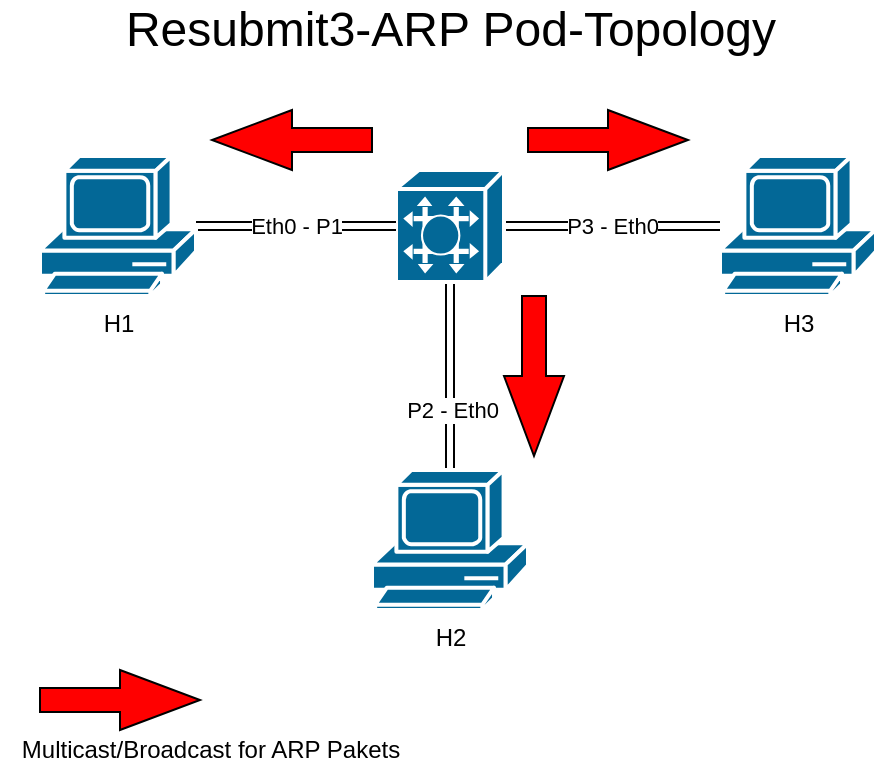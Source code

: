 <mxfile version="18.0.3" type="device"><diagram id="rnybURmsR6k8rIbQReOa" name="Page-1"><mxGraphModel dx="1185" dy="659" grid="1" gridSize="10" guides="1" tooltips="1" connect="1" arrows="1" fold="1" page="1" pageScale="1" pageWidth="850" pageHeight="1100" math="0" shadow="0"><root><mxCell id="0"/><mxCell id="1" parent="0"/><mxCell id="x8hDFJ3DgTK03ecUGShV-11" value="P3 - Eth0" style="edgeStyle=orthogonalEdgeStyle;shape=link;rounded=0;orthogonalLoop=1;jettySize=auto;html=1;" parent="1" source="x8hDFJ3DgTK03ecUGShV-1" target="x8hDFJ3DgTK03ecUGShV-5" edge="1"><mxGeometry relative="1" as="geometry"/></mxCell><mxCell id="uZ5dHO0gaQ70ygzbD10L-5" value="" style="rounded=0;orthogonalLoop=1;jettySize=auto;html=1;shape=link;" edge="1" parent="1" source="x8hDFJ3DgTK03ecUGShV-1" target="uZ5dHO0gaQ70ygzbD10L-1"><mxGeometry relative="1" as="geometry"/></mxCell><mxCell id="uZ5dHO0gaQ70ygzbD10L-8" value="P2 - Eth0" style="edgeLabel;html=1;align=center;verticalAlign=middle;resizable=0;points=[];" vertex="1" connectable="0" parent="uZ5dHO0gaQ70ygzbD10L-5"><mxGeometry x="0.366" y="1" relative="1" as="geometry"><mxPoint as="offset"/></mxGeometry></mxCell><mxCell id="x8hDFJ3DgTK03ecUGShV-1" value="" style="shape=mxgraph.cisco.switches.programmable_switch;sketch=0;html=1;pointerEvents=1;dashed=0;fillColor=#036897;strokeColor=#ffffff;strokeWidth=2;verticalLabelPosition=bottom;verticalAlign=top;align=center;outlineConnect=0;" parent="1" vertex="1"><mxGeometry x="388" y="420" width="54" height="56" as="geometry"/></mxCell><mxCell id="x8hDFJ3DgTK03ecUGShV-8" value="Eth0 - P1" style="edgeStyle=orthogonalEdgeStyle;shape=link;rounded=0;orthogonalLoop=1;jettySize=auto;html=1;" parent="1" source="x8hDFJ3DgTK03ecUGShV-3" target="x8hDFJ3DgTK03ecUGShV-1" edge="1"><mxGeometry relative="1" as="geometry"/></mxCell><mxCell id="x8hDFJ3DgTK03ecUGShV-3" value="H1" style="shape=mxgraph.cisco.computers_and_peripherals.pc;sketch=0;html=1;pointerEvents=1;dashed=0;fillColor=#036897;strokeColor=#ffffff;strokeWidth=2;verticalLabelPosition=bottom;verticalAlign=top;align=center;outlineConnect=0;" parent="1" vertex="1"><mxGeometry x="210" y="413" width="78" height="70" as="geometry"/></mxCell><mxCell id="x8hDFJ3DgTK03ecUGShV-5" value="&lt;div&gt;H3&lt;/div&gt;" style="shape=mxgraph.cisco.computers_and_peripherals.pc;sketch=0;html=1;pointerEvents=1;dashed=0;fillColor=#036897;strokeColor=#ffffff;strokeWidth=2;verticalLabelPosition=bottom;verticalAlign=top;align=center;outlineConnect=0;" parent="1" vertex="1"><mxGeometry x="550" y="413" width="78" height="70" as="geometry"/></mxCell><mxCell id="x8hDFJ3DgTK03ecUGShV-13" value="&lt;font style=&quot;font-size: 24px&quot;&gt;Resubmit3-ARP Pod-Topology&lt;/font&gt;" style="text;html=1;align=center;verticalAlign=middle;resizable=0;points=[];autosize=1;strokeColor=none;fillColor=none;" parent="1" vertex="1"><mxGeometry x="245" y="340" width="340" height="20" as="geometry"/></mxCell><mxCell id="uZ5dHO0gaQ70ygzbD10L-1" value="H2" style="shape=mxgraph.cisco.computers_and_peripherals.pc;sketch=0;html=1;pointerEvents=1;dashed=0;fillColor=#036897;strokeColor=#ffffff;strokeWidth=2;verticalLabelPosition=bottom;verticalAlign=top;align=center;outlineConnect=0;" vertex="1" parent="1"><mxGeometry x="376" y="570" width="78" height="70" as="geometry"/></mxCell><mxCell id="uZ5dHO0gaQ70ygzbD10L-9" value="" style="html=1;shadow=0;dashed=0;align=center;verticalAlign=middle;shape=mxgraph.arrows2.arrow;dy=0.6;dx=40;flipH=1;notch=0;fillColor=#FF0000;" vertex="1" parent="1"><mxGeometry x="296" y="390" width="80" height="30" as="geometry"/></mxCell><mxCell id="uZ5dHO0gaQ70ygzbD10L-10" value="" style="html=1;shadow=0;dashed=0;align=center;verticalAlign=middle;shape=mxgraph.arrows2.arrow;dy=0.6;dx=40;flipH=1;notch=0;fillColor=#FF0000;direction=west;" vertex="1" parent="1"><mxGeometry x="454" y="390" width="80" height="30" as="geometry"/></mxCell><mxCell id="uZ5dHO0gaQ70ygzbD10L-11" value="" style="html=1;shadow=0;dashed=0;align=center;verticalAlign=middle;shape=mxgraph.arrows2.arrow;dy=0.6;dx=40;flipH=1;notch=0;fillColor=#FF0000;direction=south;" vertex="1" parent="1"><mxGeometry x="442" y="483" width="30" height="80" as="geometry"/></mxCell><mxCell id="uZ5dHO0gaQ70ygzbD10L-12" value="" style="html=1;shadow=0;dashed=0;align=center;verticalAlign=middle;shape=mxgraph.arrows2.arrow;dy=0.6;dx=40;flipH=1;notch=0;fillColor=#FF0000;direction=west;" vertex="1" parent="1"><mxGeometry x="210" y="670" width="80" height="30" as="geometry"/></mxCell><mxCell id="uZ5dHO0gaQ70ygzbD10L-13" value="Multicast/Broadcast for ARP Pakets" style="text;html=1;resizable=0;autosize=1;align=center;verticalAlign=middle;points=[];fillColor=none;strokeColor=none;rounded=0;" vertex="1" parent="1"><mxGeometry x="190" y="700" width="210" height="20" as="geometry"/></mxCell></root></mxGraphModel></diagram></mxfile>